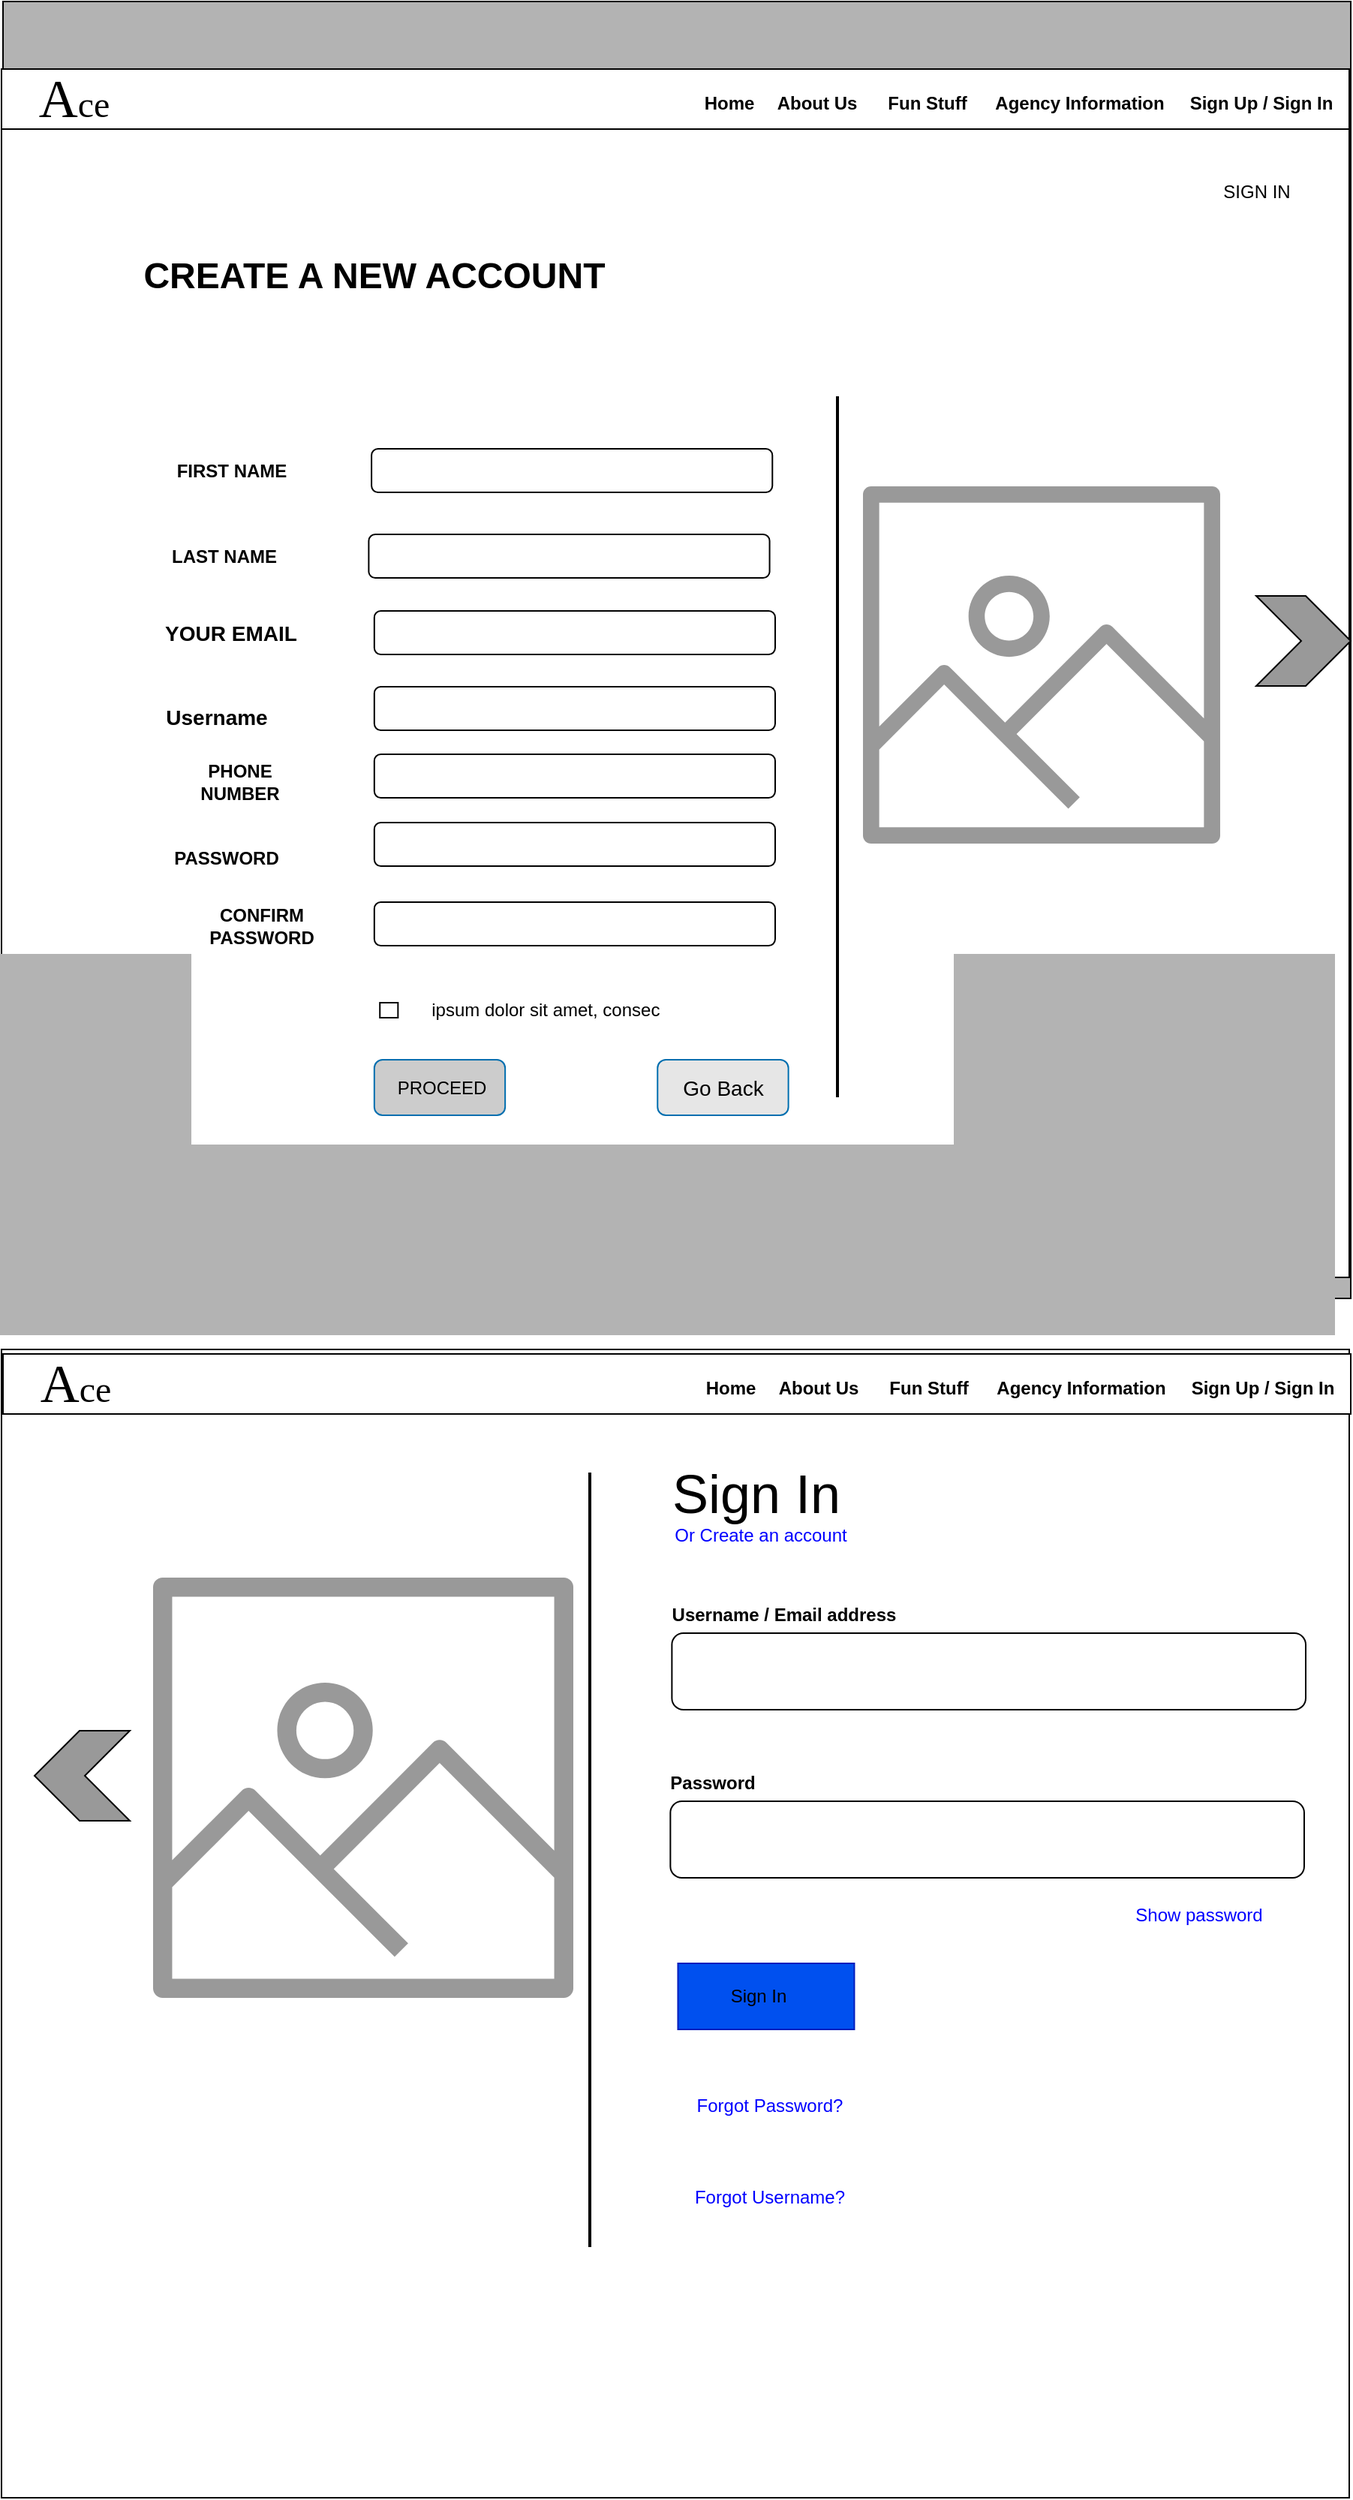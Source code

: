 <mxfile version="13.6.2" type="github">
  <diagram id="_t2A-_-KldA0Skmzdmog" name="Page-1">
    <mxGraphModel dx="1183" dy="1746" grid="0" gridSize="10" guides="1" tooltips="1" connect="1" arrows="1" fold="1" page="1" pageScale="1" pageWidth="850" pageHeight="1100" math="0" shadow="0">
      <root>
        <mxCell id="0" />
        <mxCell id="1" parent="0" />
        <mxCell id="kXg5C5y5iRPHgZZ98RsH-56" value="" style="rounded=0;whiteSpace=wrap;html=1;fillColor=#FFFFFF;" parent="1" vertex="1">
          <mxGeometry x="150" y="-172" width="898" height="765" as="geometry" />
        </mxCell>
        <mxCell id="kXg5C5y5iRPHgZZ98RsH-3" value="" style="rounded=0;whiteSpace=wrap;html=1;fillColor=#B3B3B3;" parent="1" vertex="1">
          <mxGeometry x="151" y="-1070" width="898" height="864" as="geometry" />
        </mxCell>
        <mxCell id="kXg5C5y5iRPHgZZ98RsH-5" value="" style="rounded=0;whiteSpace=wrap;html=1;fillColor=#FFFFFF;" parent="1" vertex="1">
          <mxGeometry x="150" y="-985" width="898" height="765" as="geometry" />
        </mxCell>
        <mxCell id="kXg5C5y5iRPHgZZ98RsH-45" value="SIGN IN" style="text;html=1;strokeColor=none;fillColor=none;align=center;verticalAlign=middle;whiteSpace=wrap;rounded=0;" parent="1" vertex="1">
          <mxGeometry x="960" y="-953.5" width="53" height="20" as="geometry" />
        </mxCell>
        <mxCell id="2BnCc7chY5cuEa0IheuL-11" value="" style="group" vertex="1" connectable="0" parent="1">
          <mxGeometry x="212" y="-897" width="750" height="569" as="geometry" />
        </mxCell>
        <mxCell id="kXg5C5y5iRPHgZZ98RsH-16" value="&lt;font style=&quot;font-size: 24px&quot;&gt;&lt;b&gt;CREATE A NEW ACCOUNT&lt;/b&gt;&lt;/font&gt;" style="text;html=1;strokeColor=none;fillColor=none;align=center;verticalAlign=middle;whiteSpace=wrap;rounded=0;" parent="2BnCc7chY5cuEa0IheuL-11" vertex="1">
          <mxGeometry width="372.81" height="20" as="geometry" />
        </mxCell>
        <mxCell id="kXg5C5y5iRPHgZZ98RsH-18" value="" style="rounded=1;whiteSpace=wrap;html=1;fillColor=#FFFFFF;" parent="2BnCc7chY5cuEa0IheuL-11" vertex="1">
          <mxGeometry x="184.55" y="125" width="267.088" height="29" as="geometry" />
        </mxCell>
        <mxCell id="kXg5C5y5iRPHgZZ98RsH-19" value="" style="rounded=1;whiteSpace=wrap;html=1;fillColor=#FFFFFF;" parent="2BnCc7chY5cuEa0IheuL-11" vertex="1">
          <mxGeometry x="182.696" y="182" width="267.088" height="29" as="geometry" />
        </mxCell>
        <mxCell id="kXg5C5y5iRPHgZZ98RsH-20" value="" style="rounded=1;whiteSpace=wrap;html=1;fillColor=#FFFFFF;" parent="2BnCc7chY5cuEa0IheuL-11" vertex="1">
          <mxGeometry x="186.405" y="233" width="267.088" height="29" as="geometry" />
        </mxCell>
        <mxCell id="kXg5C5y5iRPHgZZ98RsH-21" value="" style="rounded=1;whiteSpace=wrap;html=1;fillColor=#FFFFFF;" parent="2BnCc7chY5cuEa0IheuL-11" vertex="1">
          <mxGeometry x="186.405" y="328.5" width="267.088" height="29" as="geometry" />
        </mxCell>
        <mxCell id="kXg5C5y5iRPHgZZ98RsH-22" value="" style="rounded=1;whiteSpace=wrap;html=1;fillColor=#FFFFFF;" parent="2BnCc7chY5cuEa0IheuL-11" vertex="1">
          <mxGeometry x="186.405" y="374" width="267.088" height="29" as="geometry" />
        </mxCell>
        <mxCell id="kXg5C5y5iRPHgZZ98RsH-23" value="" style="rounded=1;whiteSpace=wrap;html=1;fillColor=#FFFFFF;" parent="2BnCc7chY5cuEa0IheuL-11" vertex="1">
          <mxGeometry x="186.405" y="427" width="267.088" height="29" as="geometry" />
        </mxCell>
        <mxCell id="kXg5C5y5iRPHgZZ98RsH-24" value="FIRST NAME" style="text;html=1;strokeColor=none;fillColor=none;align=center;verticalAlign=middle;whiteSpace=wrap;rounded=0;fontStyle=1" parent="2BnCc7chY5cuEa0IheuL-11" vertex="1">
          <mxGeometry x="30.604" y="129.25" width="121.488" height="20.5" as="geometry" />
        </mxCell>
        <mxCell id="kXg5C5y5iRPHgZZ98RsH-25" value="LAST NAME" style="text;html=1;strokeColor=none;fillColor=none;align=center;verticalAlign=middle;whiteSpace=wrap;rounded=0;fontStyle=1" parent="2BnCc7chY5cuEa0IheuL-11" vertex="1">
          <mxGeometry x="50.079" y="186.25" width="73.264" height="20.5" as="geometry" />
        </mxCell>
        <mxCell id="kXg5C5y5iRPHgZZ98RsH-26" value="&lt;font style=&quot;font-size: 14px&quot;&gt;YOUR EMAIL&lt;/font&gt;" style="text;html=1;strokeColor=none;fillColor=none;align=center;verticalAlign=middle;whiteSpace=wrap;rounded=0;fontStyle=1" parent="2BnCc7chY5cuEa0IheuL-11" vertex="1">
          <mxGeometry x="46.369" y="237.25" width="89.957" height="20.5" as="geometry" />
        </mxCell>
        <mxCell id="kXg5C5y5iRPHgZZ98RsH-27" value="PHONE NUMBER" style="text;html=1;strokeColor=none;fillColor=none;align=center;verticalAlign=middle;whiteSpace=wrap;rounded=0;fontStyle=1" parent="2BnCc7chY5cuEa0IheuL-11" vertex="1">
          <mxGeometry x="50.079" y="337" width="93.666" height="20.5" as="geometry" />
        </mxCell>
        <mxCell id="kXg5C5y5iRPHgZZ98RsH-28" value="PASSWORD" style="text;html=1;strokeColor=none;fillColor=none;align=center;verticalAlign=middle;whiteSpace=wrap;rounded=0;fontStyle=1" parent="2BnCc7chY5cuEa0IheuL-11" vertex="1">
          <mxGeometry x="50.079" y="388" width="76.046" height="20.5" as="geometry" />
        </mxCell>
        <mxCell id="kXg5C5y5iRPHgZZ98RsH-29" value="CONFIRM PASSWORD" style="text;html=1;strokeColor=none;fillColor=none;align=center;verticalAlign=middle;whiteSpace=wrap;rounded=0;fontStyle=1" parent="2BnCc7chY5cuEa0IheuL-11" vertex="1">
          <mxGeometry x="46.369" y="433" width="130.762" height="20.5" as="geometry" />
        </mxCell>
        <mxCell id="kXg5C5y5iRPHgZZ98RsH-33" value="" style="rounded=1;whiteSpace=wrap;html=1;fillColor=#FFFFFF;arcSize=0;" parent="2BnCc7chY5cuEa0IheuL-11" vertex="1">
          <mxGeometry x="190.115" y="494" width="12.056" height="10" as="geometry" />
        </mxCell>
        <mxCell id="kXg5C5y5iRPHgZZ98RsH-36" value="&lt;span style=&quot;text-align: left&quot;&gt;&amp;nbsp;ipsum dolor sit amet, consec&lt;/span&gt;" style="text;html=1;strokeColor=none;fillColor=none;align=center;verticalAlign=middle;whiteSpace=wrap;rounded=0;" parent="2BnCc7chY5cuEa0IheuL-11" vertex="1">
          <mxGeometry x="202.171" y="489" width="193.824" height="20" as="geometry" />
        </mxCell>
        <mxCell id="kXg5C5y5iRPHgZZ98RsH-39" value="" style="rounded=1;whiteSpace=wrap;html=1;strokeColor=#006EAF;fontColor=#ffffff;fillColor=#CCCCCC;" parent="2BnCc7chY5cuEa0IheuL-11" vertex="1">
          <mxGeometry x="186.405" y="532" width="87.175" height="37" as="geometry" />
        </mxCell>
        <mxCell id="kXg5C5y5iRPHgZZ98RsH-40" value="PROCEED" style="text;html=1;strokeColor=none;fillColor=none;align=center;verticalAlign=middle;whiteSpace=wrap;rounded=0;" parent="2BnCc7chY5cuEa0IheuL-11" vertex="1">
          <mxGeometry x="213.299" y="540.5" width="37.096" height="20" as="geometry" />
        </mxCell>
        <mxCell id="jn8CqBZBCgoaTjJ1yERz-1" value="" style="rounded=1;whiteSpace=wrap;html=1;strokeColor=#006EAF;fontColor=#ffffff;fillColor=#E6E6E6;" parent="2BnCc7chY5cuEa0IheuL-11" vertex="1">
          <mxGeometry x="375.129" y="532" width="87.175" height="37" as="geometry" />
        </mxCell>
        <mxCell id="jn8CqBZBCgoaTjJ1yERz-2" value="&lt;font style=&quot;font-size: 14px&quot;&gt;Go Back&lt;/font&gt;" style="text;html=1;strokeColor=none;fillColor=none;align=center;verticalAlign=middle;whiteSpace=wrap;rounded=0;" parent="2BnCc7chY5cuEa0IheuL-11" vertex="1">
          <mxGeometry x="389.503" y="540.5" width="58.425" height="20" as="geometry" />
        </mxCell>
        <mxCell id="jn8CqBZBCgoaTjJ1yERz-3" value="&lt;font style=&quot;font-size: 14px&quot;&gt;Username&lt;/font&gt;" style="text;html=1;strokeColor=none;fillColor=none;align=center;verticalAlign=middle;whiteSpace=wrap;rounded=0;fontStyle=1" parent="2BnCc7chY5cuEa0IheuL-11" vertex="1">
          <mxGeometry x="39.878" y="294" width="83.465" height="20.5" as="geometry" />
        </mxCell>
        <mxCell id="jn8CqBZBCgoaTjJ1yERz-4" value="" style="rounded=1;whiteSpace=wrap;html=1;fillColor=#FFFFFF;" parent="2BnCc7chY5cuEa0IheuL-11" vertex="1">
          <mxGeometry x="186.405" y="283.5" width="267.088" height="29" as="geometry" />
        </mxCell>
        <mxCell id="2BnCc7chY5cuEa0IheuL-15" value="" style="outlineConnect=0;fontColor=#232F3E;gradientColor=none;strokeColor=none;dashed=0;verticalLabelPosition=bottom;verticalAlign=top;align=center;html=1;fontSize=12;fontStyle=0;aspect=fixed;pointerEvents=1;shape=mxgraph.aws4.container_registry_image;fillColor=#999999;" vertex="1" parent="2BnCc7chY5cuEa0IheuL-11">
          <mxGeometry x="512" y="150" width="238" height="238" as="geometry" />
        </mxCell>
        <mxCell id="2BnCc7chY5cuEa0IheuL-14" value="" style="line;strokeWidth=2;direction=south;html=1;" vertex="1" parent="1">
          <mxGeometry x="702" y="-807" width="10" height="467" as="geometry" />
        </mxCell>
        <mxCell id="2BnCc7chY5cuEa0IheuL-16" value="" style="html=1;shadow=0;dashed=0;align=center;verticalAlign=middle;shape=mxgraph.arrows2.arrow;dy=0;dx=30;notch=30;fillColor=#999999;" vertex="1" parent="1">
          <mxGeometry x="986" y="-674" width="63" height="60" as="geometry" />
        </mxCell>
        <mxCell id="2BnCc7chY5cuEa0IheuL-20" value="" style="group" vertex="1" connectable="0" parent="1">
          <mxGeometry x="542" y="-86" width="477" height="489" as="geometry" />
        </mxCell>
        <mxCell id="2BnCc7chY5cuEa0IheuL-21" value="&lt;font style=&quot;font-size: 36px&quot;&gt;Sign In&lt;/font&gt;" style="text;html=1;strokeColor=none;fillColor=none;align=center;verticalAlign=middle;whiteSpace=wrap;rounded=0;" vertex="1" parent="2BnCc7chY5cuEa0IheuL-20">
          <mxGeometry x="37" width="147.86" height="20" as="geometry" />
        </mxCell>
        <mxCell id="2BnCc7chY5cuEa0IheuL-22" value="" style="group" vertex="1" connectable="0" parent="2BnCc7chY5cuEa0IheuL-20">
          <mxGeometry x="25.318" y="28" width="451.682" height="461" as="geometry" />
        </mxCell>
        <mxCell id="2BnCc7chY5cuEa0IheuL-23" value="" style="rounded=1;whiteSpace=wrap;html=1;fillColor=#FFFFFF;" vertex="1" parent="2BnCc7chY5cuEa0IheuL-22">
          <mxGeometry x="29.369" y="75" width="422.312" height="51" as="geometry" />
        </mxCell>
        <mxCell id="2BnCc7chY5cuEa0IheuL-24" value="&lt;font color=&quot;#0000ff&quot;&gt;Or Create an account&lt;/font&gt;" style="text;html=1;strokeColor=none;fillColor=none;align=center;verticalAlign=middle;whiteSpace=wrap;rounded=0;" vertex="1" parent="2BnCc7chY5cuEa0IheuL-22">
          <mxGeometry x="22.28" width="131.656" height="20" as="geometry" />
        </mxCell>
        <mxCell id="2BnCc7chY5cuEa0IheuL-25" value="&lt;b&gt;Username / Email address&lt;/b&gt;" style="text;html=1;strokeColor=none;fillColor=none;align=center;verticalAlign=middle;whiteSpace=wrap;rounded=0;" vertex="1" parent="2BnCc7chY5cuEa0IheuL-22">
          <mxGeometry y="53" width="208.624" height="20" as="geometry" />
        </mxCell>
        <mxCell id="2BnCc7chY5cuEa0IheuL-26" value="" style="rounded=1;whiteSpace=wrap;html=1;fillColor=#FFFFFF;" vertex="1" parent="2BnCc7chY5cuEa0IheuL-22">
          <mxGeometry x="28.357" y="187" width="422.312" height="51" as="geometry" />
        </mxCell>
        <mxCell id="2BnCc7chY5cuEa0IheuL-27" value="&lt;b&gt;Password&lt;/b&gt;" style="text;html=1;strokeColor=none;fillColor=none;align=center;verticalAlign=middle;whiteSpace=wrap;rounded=0;" vertex="1" parent="2BnCc7chY5cuEa0IheuL-22">
          <mxGeometry x="29.369" y="165" width="53.675" height="20" as="geometry" />
        </mxCell>
        <mxCell id="2BnCc7chY5cuEa0IheuL-28" value="" style="rounded=0;whiteSpace=wrap;html=1;fillColor=#0050ef;strokeColor=#001DBC;fontColor=#ffffff;" vertex="1" parent="2BnCc7chY5cuEa0IheuL-22">
          <mxGeometry x="33.42" y="295" width="117.478" height="44" as="geometry" />
        </mxCell>
        <mxCell id="2BnCc7chY5cuEa0IheuL-29" value="Sign In" style="text;html=1;strokeColor=none;fillColor=none;align=center;verticalAlign=middle;whiteSpace=wrap;rounded=0;" vertex="1" parent="2BnCc7chY5cuEa0IheuL-22">
          <mxGeometry x="53.675" y="307" width="66.841" height="20" as="geometry" />
        </mxCell>
        <mxCell id="2BnCc7chY5cuEa0IheuL-30" value="&lt;font color=&quot;#0000ff&quot;&gt;Forgot Username?&lt;/font&gt;" style="text;html=1;strokeColor=none;fillColor=none;align=center;verticalAlign=middle;whiteSpace=wrap;rounded=0;" vertex="1" parent="2BnCc7chY5cuEa0IheuL-22">
          <mxGeometry x="28.357" y="441" width="131.656" height="20" as="geometry" />
        </mxCell>
        <mxCell id="2BnCc7chY5cuEa0IheuL-31" value="&lt;font color=&quot;#0000ff&quot;&gt;Forgot Password?&lt;/font&gt;" style="text;html=1;strokeColor=none;fillColor=none;align=center;verticalAlign=middle;whiteSpace=wrap;rounded=0;" vertex="1" parent="2BnCc7chY5cuEa0IheuL-22">
          <mxGeometry x="28.357" y="380" width="131.656" height="20" as="geometry" />
        </mxCell>
        <mxCell id="2BnCc7chY5cuEa0IheuL-32" value="&lt;font color=&quot;#0000ff&quot;&gt;Show password&lt;/font&gt;" style="text;html=1;strokeColor=none;fillColor=none;align=center;verticalAlign=middle;whiteSpace=wrap;rounded=0;" vertex="1" parent="2BnCc7chY5cuEa0IheuL-22">
          <mxGeometry x="314.962" y="253" width="131.656" height="20" as="geometry" />
        </mxCell>
        <mxCell id="2BnCc7chY5cuEa0IheuL-33" value="" style="line;strokeWidth=2;direction=south;html=1;" vertex="1" parent="1">
          <mxGeometry x="537" y="-90" width="10" height="516" as="geometry" />
        </mxCell>
        <mxCell id="2BnCc7chY5cuEa0IheuL-58" value="" style="outlineConnect=0;fontColor=#232F3E;gradientColor=none;strokeColor=none;dashed=0;verticalLabelPosition=bottom;verticalAlign=top;align=center;html=1;fontSize=12;fontStyle=0;aspect=fixed;pointerEvents=1;shape=mxgraph.aws4.container_registry_image;fillColor=#999999;" vertex="1" parent="1">
          <mxGeometry x="251" y="-20" width="280" height="280" as="geometry" />
        </mxCell>
        <mxCell id="2BnCc7chY5cuEa0IheuL-59" value="" style="html=1;shadow=0;dashed=0;align=center;verticalAlign=middle;shape=mxgraph.arrows2.arrow;dy=0;dx=30;notch=30;fillColor=#999999;direction=west;" vertex="1" parent="1">
          <mxGeometry x="172" y="82" width="63.5" height="60" as="geometry" />
        </mxCell>
        <mxCell id="2BnCc7chY5cuEa0IheuL-60" value="" style="group" vertex="1" connectable="0" parent="1">
          <mxGeometry x="150" y="-1025" width="898" height="40" as="geometry" />
        </mxCell>
        <mxCell id="2BnCc7chY5cuEa0IheuL-1" value="" style="group" vertex="1" connectable="0" parent="2BnCc7chY5cuEa0IheuL-60">
          <mxGeometry width="898" height="40" as="geometry" />
        </mxCell>
        <mxCell id="kXg5C5y5iRPHgZZ98RsH-46" value="" style="rounded=0;whiteSpace=wrap;html=1;fillColor=#FFFFFF;" parent="2BnCc7chY5cuEa0IheuL-1" vertex="1">
          <mxGeometry width="898" height="40" as="geometry" />
        </mxCell>
        <mxCell id="kXg5C5y5iRPHgZZ98RsH-49" value="&lt;font style=&quot;font-size: 12px&quot;&gt;&lt;b&gt;Home&lt;/b&gt;&lt;/font&gt;" style="text;html=1;strokeColor=none;fillColor=none;align=center;verticalAlign=middle;whiteSpace=wrap;rounded=0;" parent="2BnCc7chY5cuEa0IheuL-1" vertex="1">
          <mxGeometry x="465" y="13" width="40" height="20" as="geometry" />
        </mxCell>
        <mxCell id="kXg5C5y5iRPHgZZ98RsH-50" value="&lt;font style=&quot;font-size: 12px&quot;&gt;&lt;b&gt;About Us&lt;/b&gt;&lt;/font&gt;" style="text;html=1;strokeColor=none;fillColor=none;align=center;verticalAlign=middle;whiteSpace=wrap;rounded=0;" parent="2BnCc7chY5cuEa0IheuL-1" vertex="1">
          <mxGeometry x="511" y="13" width="65" height="20" as="geometry" />
        </mxCell>
        <mxCell id="kXg5C5y5iRPHgZZ98RsH-51" value="&lt;font style=&quot;font-size: 12px&quot;&gt;&lt;b&gt;Fun Stuff&lt;/b&gt;&lt;/font&gt;" style="text;html=1;strokeColor=none;fillColor=none;align=center;verticalAlign=middle;whiteSpace=wrap;rounded=0;" parent="2BnCc7chY5cuEa0IheuL-1" vertex="1">
          <mxGeometry x="588" y="13" width="58" height="20" as="geometry" />
        </mxCell>
        <mxCell id="kXg5C5y5iRPHgZZ98RsH-52" value="&lt;b&gt;Agency Information&lt;/b&gt;" style="text;html=1;strokeColor=none;fillColor=none;align=center;verticalAlign=middle;whiteSpace=wrap;rounded=0;" parent="2BnCc7chY5cuEa0IheuL-1" vertex="1">
          <mxGeometry x="651" y="13" width="135" height="20" as="geometry" />
        </mxCell>
        <mxCell id="kXg5C5y5iRPHgZZ98RsH-53" value="&lt;b&gt;Sign Up / Sign In&lt;/b&gt;" style="text;html=1;strokeColor=none;fillColor=none;align=center;verticalAlign=middle;whiteSpace=wrap;rounded=0;" parent="2BnCc7chY5cuEa0IheuL-1" vertex="1">
          <mxGeometry x="786" y="13" width="107" height="20" as="geometry" />
        </mxCell>
        <mxCell id="kXg5C5y5iRPHgZZ98RsH-57" value="&lt;font style=&quot;font-size: 36px&quot; face=&quot;Georgia&quot;&gt;A&lt;/font&gt;&lt;font style=&quot;font-size: 24px&quot; face=&quot;Georgia&quot;&gt;ce&lt;/font&gt;" style="text;html=1;strokeColor=none;fillColor=none;align=center;verticalAlign=middle;whiteSpace=wrap;rounded=0;" parent="2BnCc7chY5cuEa0IheuL-1" vertex="1">
          <mxGeometry x="28" y="1" width="41" height="38" as="geometry" />
        </mxCell>
        <mxCell id="kXg5C5y5iRPHgZZ98RsH-55" style="edgeStyle=orthogonalEdgeStyle;rounded=0;orthogonalLoop=1;jettySize=auto;html=1;exitX=0.5;exitY=1;exitDx=0;exitDy=0;" parent="2BnCc7chY5cuEa0IheuL-1" source="kXg5C5y5iRPHgZZ98RsH-51" target="kXg5C5y5iRPHgZZ98RsH-51" edge="1">
          <mxGeometry relative="1" as="geometry" />
        </mxCell>
        <mxCell id="2BnCc7chY5cuEa0IheuL-61" value="" style="group" vertex="1" connectable="0" parent="1">
          <mxGeometry x="151" y="-169" width="898" height="40" as="geometry" />
        </mxCell>
        <mxCell id="2BnCc7chY5cuEa0IheuL-62" value="" style="group" vertex="1" connectable="0" parent="2BnCc7chY5cuEa0IheuL-61">
          <mxGeometry width="898" height="40" as="geometry" />
        </mxCell>
        <mxCell id="2BnCc7chY5cuEa0IheuL-63" value="" style="rounded=0;whiteSpace=wrap;html=1;fillColor=#FFFFFF;" vertex="1" parent="2BnCc7chY5cuEa0IheuL-62">
          <mxGeometry width="898" height="40" as="geometry" />
        </mxCell>
        <mxCell id="2BnCc7chY5cuEa0IheuL-64" value="&lt;font style=&quot;font-size: 12px&quot;&gt;&lt;b&gt;Home&lt;/b&gt;&lt;/font&gt;" style="text;html=1;strokeColor=none;fillColor=none;align=center;verticalAlign=middle;whiteSpace=wrap;rounded=0;" vertex="1" parent="2BnCc7chY5cuEa0IheuL-62">
          <mxGeometry x="465" y="13" width="40" height="20" as="geometry" />
        </mxCell>
        <mxCell id="2BnCc7chY5cuEa0IheuL-65" value="&lt;font style=&quot;font-size: 12px&quot;&gt;&lt;b&gt;About Us&lt;/b&gt;&lt;/font&gt;" style="text;html=1;strokeColor=none;fillColor=none;align=center;verticalAlign=middle;whiteSpace=wrap;rounded=0;" vertex="1" parent="2BnCc7chY5cuEa0IheuL-62">
          <mxGeometry x="511" y="13" width="65" height="20" as="geometry" />
        </mxCell>
        <mxCell id="2BnCc7chY5cuEa0IheuL-66" value="&lt;font style=&quot;font-size: 12px&quot;&gt;&lt;b&gt;Fun Stuff&lt;/b&gt;&lt;/font&gt;" style="text;html=1;strokeColor=none;fillColor=none;align=center;verticalAlign=middle;whiteSpace=wrap;rounded=0;" vertex="1" parent="2BnCc7chY5cuEa0IheuL-62">
          <mxGeometry x="588" y="13" width="58" height="20" as="geometry" />
        </mxCell>
        <mxCell id="2BnCc7chY5cuEa0IheuL-67" value="&lt;b&gt;Agency Information&lt;/b&gt;" style="text;html=1;strokeColor=none;fillColor=none;align=center;verticalAlign=middle;whiteSpace=wrap;rounded=0;" vertex="1" parent="2BnCc7chY5cuEa0IheuL-62">
          <mxGeometry x="651" y="13" width="135" height="20" as="geometry" />
        </mxCell>
        <mxCell id="2BnCc7chY5cuEa0IheuL-68" value="&lt;b&gt;Sign Up / Sign In&lt;/b&gt;" style="text;html=1;strokeColor=none;fillColor=none;align=center;verticalAlign=middle;whiteSpace=wrap;rounded=0;" vertex="1" parent="2BnCc7chY5cuEa0IheuL-62">
          <mxGeometry x="786" y="13" width="107" height="20" as="geometry" />
        </mxCell>
        <mxCell id="2BnCc7chY5cuEa0IheuL-69" value="&lt;font style=&quot;font-size: 36px&quot; face=&quot;Georgia&quot;&gt;A&lt;/font&gt;&lt;font style=&quot;font-size: 24px&quot; face=&quot;Georgia&quot;&gt;ce&lt;/font&gt;" style="text;html=1;strokeColor=none;fillColor=none;align=center;verticalAlign=middle;whiteSpace=wrap;rounded=0;" vertex="1" parent="2BnCc7chY5cuEa0IheuL-62">
          <mxGeometry x="28" y="1" width="41" height="38" as="geometry" />
        </mxCell>
        <mxCell id="2BnCc7chY5cuEa0IheuL-70" style="edgeStyle=orthogonalEdgeStyle;rounded=0;orthogonalLoop=1;jettySize=auto;html=1;exitX=0.5;exitY=1;exitDx=0;exitDy=0;" edge="1" parent="2BnCc7chY5cuEa0IheuL-62" source="2BnCc7chY5cuEa0IheuL-66" target="2BnCc7chY5cuEa0IheuL-66">
          <mxGeometry relative="1" as="geometry" />
        </mxCell>
      </root>
    </mxGraphModel>
  </diagram>
</mxfile>

